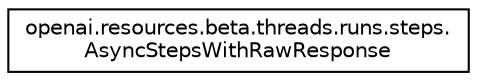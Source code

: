 digraph "Graphical Class Hierarchy"
{
 // LATEX_PDF_SIZE
  edge [fontname="Helvetica",fontsize="10",labelfontname="Helvetica",labelfontsize="10"];
  node [fontname="Helvetica",fontsize="10",shape=record];
  rankdir="LR";
  Node0 [label="openai.resources.beta.threads.runs.steps.\lAsyncStepsWithRawResponse",height=0.2,width=0.4,color="black", fillcolor="white", style="filled",URL="$classopenai_1_1resources_1_1beta_1_1threads_1_1runs_1_1steps_1_1AsyncStepsWithRawResponse.html",tooltip=" "];
}
